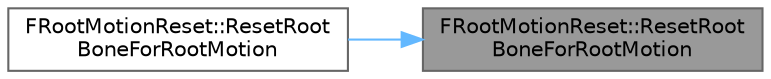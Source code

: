digraph "FRootMotionReset::ResetRootBoneForRootMotion"
{
 // INTERACTIVE_SVG=YES
 // LATEX_PDF_SIZE
  bgcolor="transparent";
  edge [fontname=Helvetica,fontsize=10,labelfontname=Helvetica,labelfontsize=10];
  node [fontname=Helvetica,fontsize=10,shape=box,height=0.2,width=0.4];
  rankdir="RL";
  Node1 [id="Node000001",label="FRootMotionReset::ResetRoot\lBoneForRootMotion",height=0.2,width=0.4,color="gray40", fillcolor="grey60", style="filled", fontcolor="black",tooltip=" "];
  Node1 -> Node2 [id="edge1_Node000001_Node000002",dir="back",color="steelblue1",style="solid",tooltip=" "];
  Node2 [id="Node000002",label="FRootMotionReset::ResetRoot\lBoneForRootMotion",height=0.2,width=0.4,color="grey40", fillcolor="white", style="filled",URL="$d9/d35/structFRootMotionReset.html#a546670ab9a6f91e8184ba757f38958e4",tooltip=" "];
}
